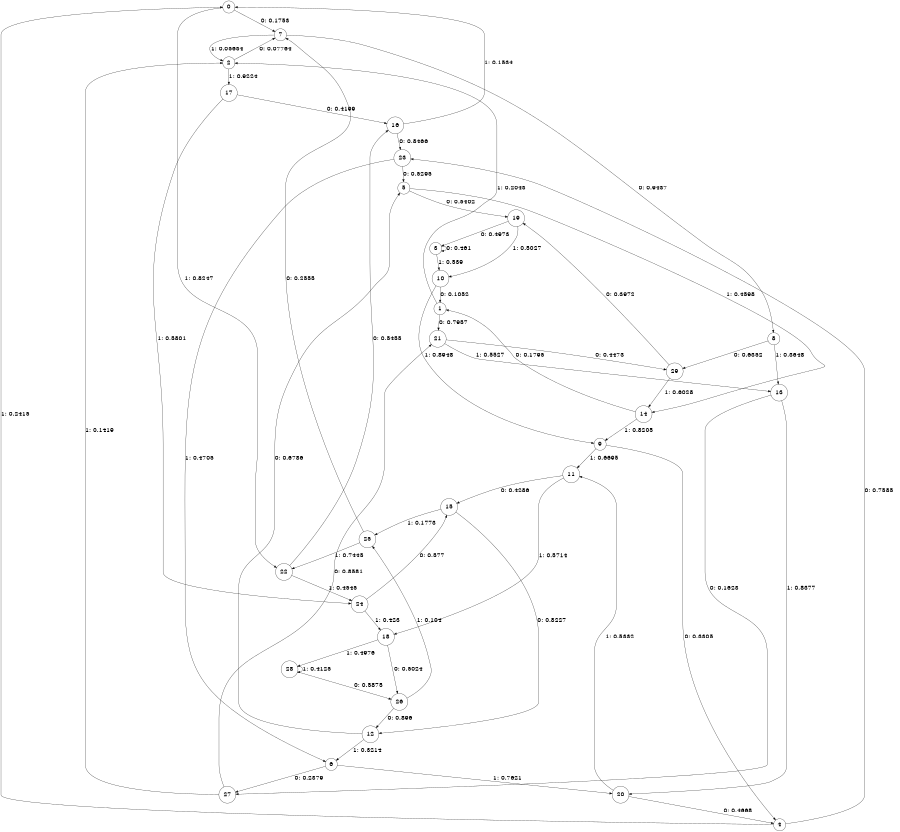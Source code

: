 digraph "ch9randomL5" {
size = "6,8.5";
ratio = "fill";
node [shape = circle];
node [fontsize = 24];
edge [fontsize = 24];
0 -> 7 [label = "0: 0.1753   "];
0 -> 22 [label = "1: 0.8247   "];
1 -> 21 [label = "0: 0.7957   "];
1 -> 2 [label = "1: 0.2043   "];
2 -> 7 [label = "0: 0.07764  "];
2 -> 17 [label = "1: 0.9224   "];
3 -> 3 [label = "0: 0.461    "];
3 -> 10 [label = "1: 0.539    "];
4 -> 23 [label = "0: 0.7585   "];
4 -> 0 [label = "1: 0.2415   "];
5 -> 19 [label = "0: 0.5402   "];
5 -> 14 [label = "1: 0.4598   "];
6 -> 27 [label = "0: 0.2379   "];
6 -> 20 [label = "1: 0.7621   "];
7 -> 8 [label = "0: 0.9437   "];
7 -> 2 [label = "1: 0.05634  "];
8 -> 29 [label = "0: 0.6352   "];
8 -> 13 [label = "1: 0.3648   "];
9 -> 4 [label = "0: 0.3305   "];
9 -> 11 [label = "1: 0.6695   "];
10 -> 1 [label = "0: 0.1052   "];
10 -> 9 [label = "1: 0.8948   "];
11 -> 15 [label = "0: 0.4286   "];
11 -> 18 [label = "1: 0.5714   "];
12 -> 5 [label = "0: 0.6786   "];
12 -> 6 [label = "1: 0.3214   "];
13 -> 27 [label = "0: 0.1623   "];
13 -> 20 [label = "1: 0.8377   "];
14 -> 1 [label = "0: 0.1795   "];
14 -> 9 [label = "1: 0.8205   "];
15 -> 12 [label = "0: 0.8227   "];
15 -> 25 [label = "1: 0.1773   "];
16 -> 23 [label = "0: 0.8466   "];
16 -> 0 [label = "1: 0.1534   "];
17 -> 16 [label = "0: 0.4199   "];
17 -> 24 [label = "1: 0.5801   "];
18 -> 26 [label = "0: 0.5024   "];
18 -> 28 [label = "1: 0.4976   "];
19 -> 3 [label = "0: 0.4973   "];
19 -> 10 [label = "1: 0.5027   "];
20 -> 4 [label = "0: 0.4668   "];
20 -> 11 [label = "1: 0.5332   "];
21 -> 29 [label = "0: 0.4473   "];
21 -> 13 [label = "1: 0.5527   "];
22 -> 16 [label = "0: 0.5455   "];
22 -> 24 [label = "1: 0.4545   "];
23 -> 5 [label = "0: 0.5295   "];
23 -> 6 [label = "1: 0.4705   "];
24 -> 15 [label = "0: 0.577    "];
24 -> 18 [label = "1: 0.423    "];
25 -> 7 [label = "0: 0.2555   "];
25 -> 22 [label = "1: 0.7445   "];
26 -> 12 [label = "0: 0.896    "];
26 -> 25 [label = "1: 0.104    "];
27 -> 21 [label = "0: 0.8581   "];
27 -> 2 [label = "1: 0.1419   "];
28 -> 26 [label = "0: 0.5875   "];
28 -> 28 [label = "1: 0.4125   "];
29 -> 19 [label = "0: 0.3972   "];
29 -> 14 [label = "1: 0.6028   "];
}